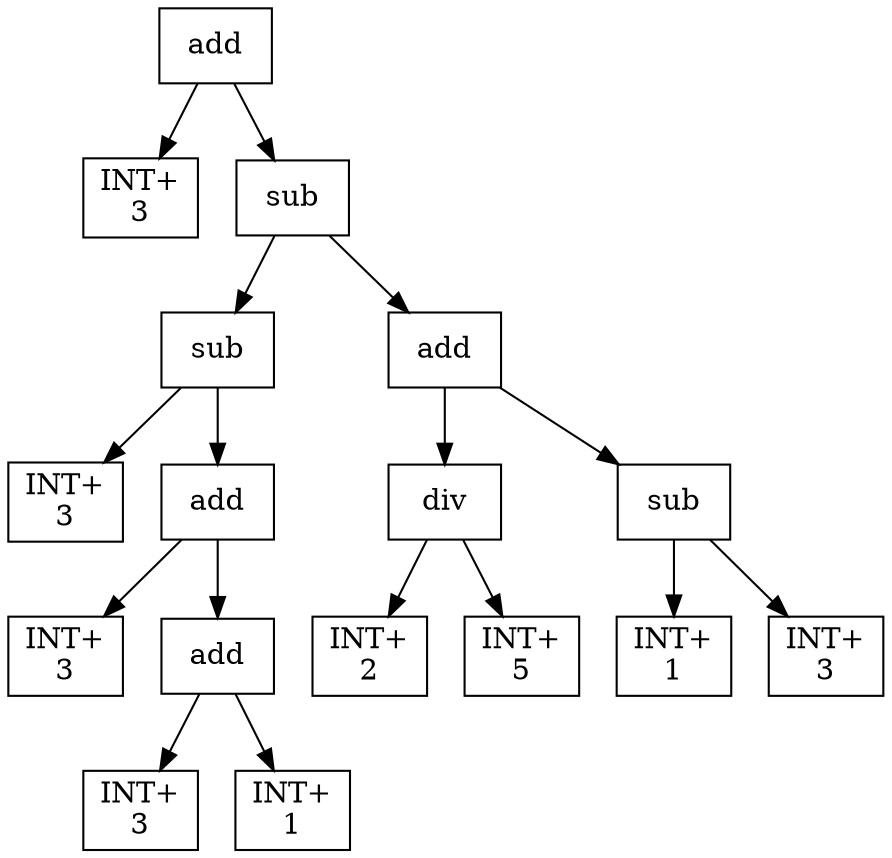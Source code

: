digraph expr {
  node [shape=box];
  n1 [label="add"];
  n2 [label="INT+\n3"];
  n3 [label="sub"];
  n4 [label="sub"];
  n5 [label="INT+\n3"];
  n6 [label="add"];
  n7 [label="INT+\n3"];
  n8 [label="add"];
  n9 [label="INT+\n3"];
  n10 [label="INT+\n1"];
  n8 -> n9;
  n8 -> n10;
  n6 -> n7;
  n6 -> n8;
  n4 -> n5;
  n4 -> n6;
  n11 [label="add"];
  n12 [label="div"];
  n13 [label="INT+\n2"];
  n14 [label="INT+\n5"];
  n12 -> n13;
  n12 -> n14;
  n15 [label="sub"];
  n16 [label="INT+\n1"];
  n17 [label="INT+\n3"];
  n15 -> n16;
  n15 -> n17;
  n11 -> n12;
  n11 -> n15;
  n3 -> n4;
  n3 -> n11;
  n1 -> n2;
  n1 -> n3;
}